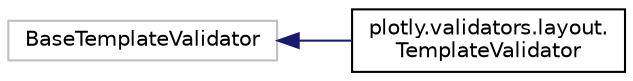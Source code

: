 digraph "Graphical Class Hierarchy"
{
 // LATEX_PDF_SIZE
  edge [fontname="Helvetica",fontsize="10",labelfontname="Helvetica",labelfontsize="10"];
  node [fontname="Helvetica",fontsize="10",shape=record];
  rankdir="LR";
  Node7794 [label="BaseTemplateValidator",height=0.2,width=0.4,color="grey75", fillcolor="white", style="filled",tooltip=" "];
  Node7794 -> Node0 [dir="back",color="midnightblue",fontsize="10",style="solid",fontname="Helvetica"];
  Node0 [label="plotly.validators.layout.\lTemplateValidator",height=0.2,width=0.4,color="black", fillcolor="white", style="filled",URL="$classplotly_1_1validators_1_1layout_1_1_template_validator.html",tooltip=" "];
}
